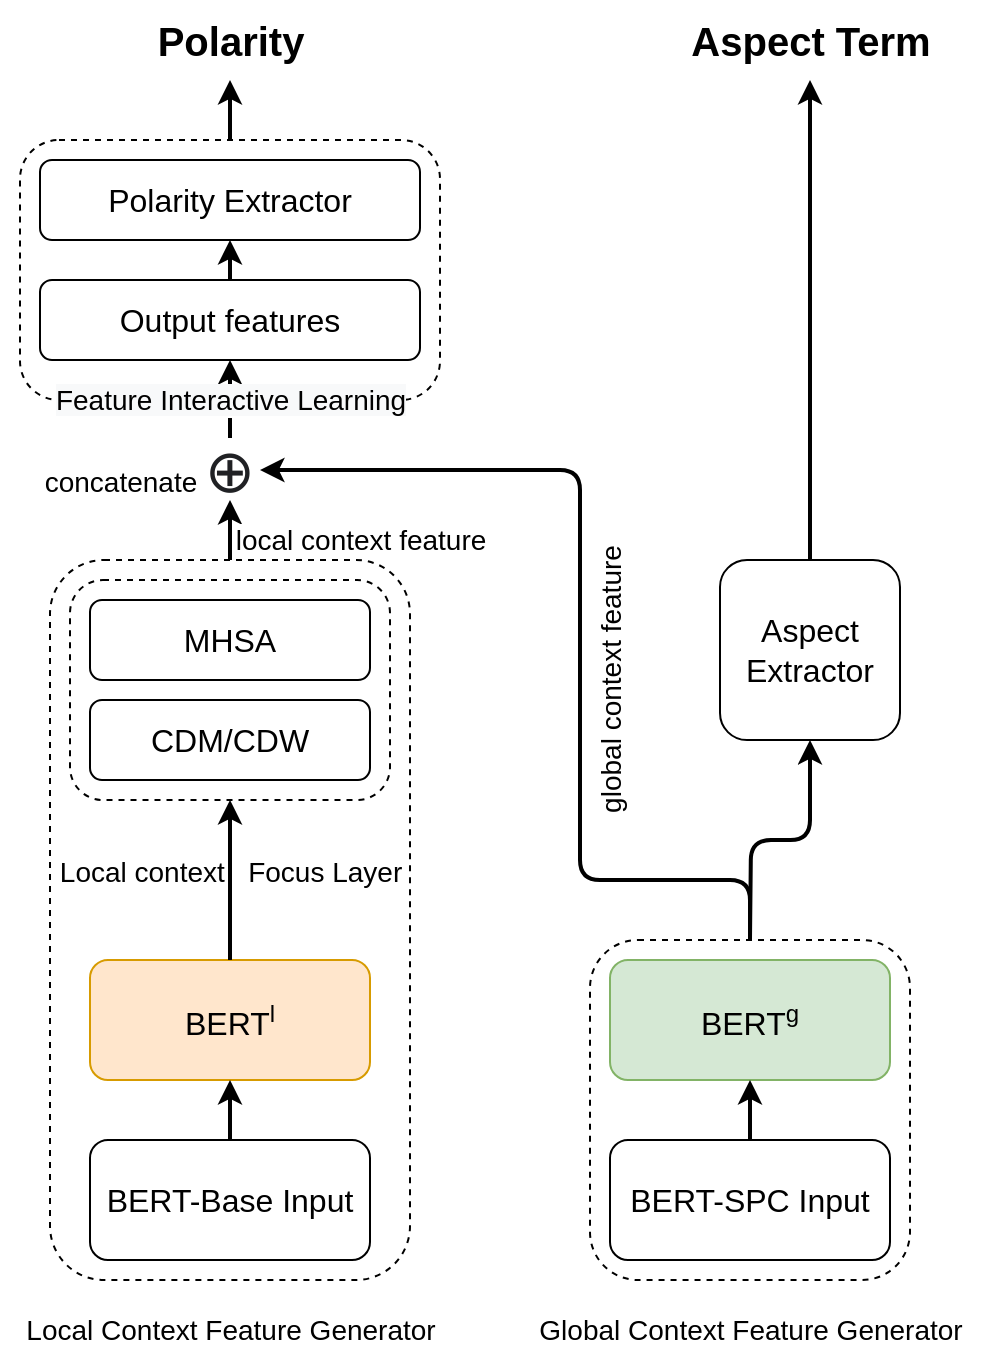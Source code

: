 <mxfile version="20.2.7" type="github">
  <diagram id="S_zyglWxiq05939B7iMg" name="第 1 页">
    <mxGraphModel dx="1426" dy="1938" grid="1" gridSize="10" guides="1" tooltips="1" connect="1" arrows="1" fold="1" page="1" pageScale="1" pageWidth="827" pageHeight="1169" math="0" shadow="0">
      <root>
        <mxCell id="0" />
        <mxCell id="1" parent="0" />
        <mxCell id="8mhyo6az43vuWWTLtNTB-46" value="" style="edgeStyle=orthogonalEdgeStyle;rounded=1;orthogonalLoop=1;jettySize=auto;html=1;fontSize=20;strokeWidth=2;" edge="1" parent="1" source="8mhyo6az43vuWWTLtNTB-38" target="8mhyo6az43vuWWTLtNTB-45">
          <mxGeometry relative="1" as="geometry" />
        </mxCell>
        <mxCell id="8mhyo6az43vuWWTLtNTB-38" value="" style="rounded=1;whiteSpace=wrap;html=1;glass=0;fontSize=14;fillColor=none;dashed=1;" vertex="1" parent="1">
          <mxGeometry x="200" y="60" width="210" height="130" as="geometry" />
        </mxCell>
        <mxCell id="8mhyo6az43vuWWTLtNTB-20" value="" style="group" vertex="1" connectable="0" parent="1">
          <mxGeometry x="190" y="270" width="230" height="400" as="geometry" />
        </mxCell>
        <mxCell id="8mhyo6az43vuWWTLtNTB-14" value="" style="rounded=1;whiteSpace=wrap;html=1;dashed=1;fontSize=16;fillColor=none;" vertex="1" parent="8mhyo6az43vuWWTLtNTB-20">
          <mxGeometry x="25" width="180" height="360" as="geometry" />
        </mxCell>
        <mxCell id="8mhyo6az43vuWWTLtNTB-3" value="&lt;font style=&quot;font-size: 16px;&quot;&gt;BERT-Base Input&lt;/font&gt;" style="rounded=1;whiteSpace=wrap;html=1;" vertex="1" parent="8mhyo6az43vuWWTLtNTB-20">
          <mxGeometry x="45" y="290" width="140" height="60" as="geometry" />
        </mxCell>
        <mxCell id="8mhyo6az43vuWWTLtNTB-4" value="BERT&lt;sup style=&quot;&quot;&gt;&lt;font style=&quot;font-size: 12px;&quot;&gt;l&lt;/font&gt;&lt;/sup&gt;" style="rounded=1;whiteSpace=wrap;html=1;fontSize=16;fillColor=#ffe6cc;strokeColor=#d79b00;" vertex="1" parent="8mhyo6az43vuWWTLtNTB-20">
          <mxGeometry x="45" y="200" width="140" height="60" as="geometry" />
        </mxCell>
        <mxCell id="8mhyo6az43vuWWTLtNTB-12" value="" style="edgeStyle=orthogonalEdgeStyle;rounded=0;orthogonalLoop=1;jettySize=auto;html=1;fontSize=16;strokeWidth=2;" edge="1" parent="8mhyo6az43vuWWTLtNTB-20" source="8mhyo6az43vuWWTLtNTB-3" target="8mhyo6az43vuWWTLtNTB-4">
          <mxGeometry relative="1" as="geometry" />
        </mxCell>
        <mxCell id="8mhyo6az43vuWWTLtNTB-6" value="&lt;font style=&quot;font-size: 16px;&quot;&gt;CDM/CDW&lt;/font&gt;" style="rounded=1;whiteSpace=wrap;html=1;fontSize=12;" vertex="1" parent="8mhyo6az43vuWWTLtNTB-20">
          <mxGeometry x="45" y="70" width="140" height="40" as="geometry" />
        </mxCell>
        <mxCell id="8mhyo6az43vuWWTLtNTB-7" value="&lt;font style=&quot;font-size: 16px;&quot;&gt;MHSA&lt;/font&gt;" style="rounded=1;whiteSpace=wrap;html=1;fontSize=12;" vertex="1" parent="8mhyo6az43vuWWTLtNTB-20">
          <mxGeometry x="45" y="20" width="140" height="40" as="geometry" />
        </mxCell>
        <mxCell id="8mhyo6az43vuWWTLtNTB-8" value="" style="rounded=1;whiteSpace=wrap;html=1;fontSize=16;fillColor=none;dashed=1;" vertex="1" parent="8mhyo6az43vuWWTLtNTB-20">
          <mxGeometry x="35" y="10" width="160" height="110" as="geometry" />
        </mxCell>
        <mxCell id="8mhyo6az43vuWWTLtNTB-11" value="" style="edgeStyle=orthogonalEdgeStyle;rounded=0;orthogonalLoop=1;jettySize=auto;html=1;fontSize=16;strokeWidth=2;" edge="1" parent="8mhyo6az43vuWWTLtNTB-20" source="8mhyo6az43vuWWTLtNTB-4" target="8mhyo6az43vuWWTLtNTB-8">
          <mxGeometry relative="1" as="geometry" />
        </mxCell>
        <mxCell id="8mhyo6az43vuWWTLtNTB-9" value="&lt;font style=&quot;font-size: 14px;&quot;&gt;Local context&amp;nbsp; &amp;nbsp;Focus Layer&lt;/font&gt;" style="text;html=1;align=center;verticalAlign=middle;resizable=0;points=[];autosize=1;strokeColor=none;fillColor=none;fontSize=16;" vertex="1" parent="8mhyo6az43vuWWTLtNTB-20">
          <mxGeometry x="20" y="140" width="190" height="30" as="geometry" />
        </mxCell>
        <mxCell id="8mhyo6az43vuWWTLtNTB-17" value="Local Context Feature Generator" style="text;html=1;align=center;verticalAlign=middle;resizable=0;points=[];autosize=1;strokeColor=none;fillColor=none;fontSize=14;" vertex="1" parent="8mhyo6az43vuWWTLtNTB-20">
          <mxGeometry y="370" width="230" height="30" as="geometry" />
        </mxCell>
        <mxCell id="8mhyo6az43vuWWTLtNTB-21" value="" style="group" vertex="1" connectable="0" parent="1">
          <mxGeometry x="445" y="460" width="240" height="210" as="geometry" />
        </mxCell>
        <mxCell id="8mhyo6az43vuWWTLtNTB-18" value="" style="rounded=1;whiteSpace=wrap;html=1;dashed=1;fontSize=14;fillColor=none;" vertex="1" parent="8mhyo6az43vuWWTLtNTB-21">
          <mxGeometry x="40" width="160" height="170" as="geometry" />
        </mxCell>
        <mxCell id="8mhyo6az43vuWWTLtNTB-2" value="&lt;font style=&quot;font-size: 16px;&quot;&gt;BERT-SPC Input&lt;/font&gt;" style="rounded=1;whiteSpace=wrap;html=1;" vertex="1" parent="8mhyo6az43vuWWTLtNTB-21">
          <mxGeometry x="50" y="100" width="140" height="60" as="geometry" />
        </mxCell>
        <mxCell id="8mhyo6az43vuWWTLtNTB-5" value="BERT&lt;sup&gt;&lt;font style=&quot;font-size: 12px;&quot;&gt;g&lt;/font&gt;&lt;/sup&gt;" style="rounded=1;whiteSpace=wrap;html=1;fontSize=16;fillColor=#d5e8d4;strokeColor=#82b366;" vertex="1" parent="8mhyo6az43vuWWTLtNTB-21">
          <mxGeometry x="50" y="10" width="140" height="60" as="geometry" />
        </mxCell>
        <mxCell id="8mhyo6az43vuWWTLtNTB-13" value="" style="edgeStyle=orthogonalEdgeStyle;rounded=0;orthogonalLoop=1;jettySize=auto;html=1;fontSize=16;strokeWidth=2;" edge="1" parent="8mhyo6az43vuWWTLtNTB-21" source="8mhyo6az43vuWWTLtNTB-2" target="8mhyo6az43vuWWTLtNTB-5">
          <mxGeometry relative="1" as="geometry" />
        </mxCell>
        <mxCell id="8mhyo6az43vuWWTLtNTB-19" value="Global Context Feature Generator" style="text;html=1;align=center;verticalAlign=middle;resizable=0;points=[];autosize=1;strokeColor=none;fillColor=none;fontSize=14;" vertex="1" parent="8mhyo6az43vuWWTLtNTB-21">
          <mxGeometry y="180" width="240" height="30" as="geometry" />
        </mxCell>
        <mxCell id="8mhyo6az43vuWWTLtNTB-48" style="edgeStyle=orthogonalEdgeStyle;rounded=1;orthogonalLoop=1;jettySize=auto;html=1;fontSize=20;strokeWidth=2;" edge="1" parent="1" source="8mhyo6az43vuWWTLtNTB-22" target="8mhyo6az43vuWWTLtNTB-44">
          <mxGeometry relative="1" as="geometry" />
        </mxCell>
        <mxCell id="8mhyo6az43vuWWTLtNTB-22" value="&lt;font style=&quot;font-size: 16px;&quot;&gt;Aspect&lt;br&gt;Extractor&lt;/font&gt;" style="rounded=1;whiteSpace=wrap;html=1;fontSize=14;" vertex="1" parent="1">
          <mxGeometry x="550" y="270" width="90" height="90" as="geometry" />
        </mxCell>
        <mxCell id="8mhyo6az43vuWWTLtNTB-23" style="edgeStyle=orthogonalEdgeStyle;orthogonalLoop=1;jettySize=auto;html=1;entryX=0.5;entryY=1;entryDx=0;entryDy=0;fontSize=14;strokeWidth=2;rounded=1;" edge="1" parent="1" target="8mhyo6az43vuWWTLtNTB-22">
          <mxGeometry relative="1" as="geometry">
            <mxPoint x="565" y="460" as="sourcePoint" />
          </mxGeometry>
        </mxCell>
        <mxCell id="8mhyo6az43vuWWTLtNTB-35" value="" style="edgeStyle=orthogonalEdgeStyle;rounded=1;orthogonalLoop=1;jettySize=auto;html=1;fontSize=14;strokeWidth=2;" edge="1" parent="1" source="8mhyo6az43vuWWTLtNTB-25" target="8mhyo6az43vuWWTLtNTB-34">
          <mxGeometry relative="1" as="geometry" />
        </mxCell>
        <mxCell id="8mhyo6az43vuWWTLtNTB-43" value="&lt;span style=&quot;background-color: rgb(248, 249, 250);&quot;&gt;Feature Interactive Learning&lt;/span&gt;" style="edgeLabel;html=1;align=center;verticalAlign=middle;resizable=0;points=[];fontSize=14;" vertex="1" connectable="0" parent="8mhyo6az43vuWWTLtNTB-35">
          <mxGeometry x="0.36" relative="1" as="geometry">
            <mxPoint y="7" as="offset" />
          </mxGeometry>
        </mxCell>
        <mxCell id="8mhyo6az43vuWWTLtNTB-25" value="&lt;meta charset=&quot;utf-8&quot; style=&quot;font-size: 30px;&quot;&gt;&lt;span style=&quot;color: rgb(32, 33, 36); font-family: arial, sans-serif; font-size: 30px; font-style: normal; font-variant-ligatures: normal; font-variant-caps: normal; font-weight: 400; letter-spacing: normal; orphans: 2; text-indent: 0px; text-transform: none; widows: 2; word-spacing: 0px; -webkit-text-stroke-width: 0px; background-color: rgb(255, 255, 255); text-decoration-thickness: initial; text-decoration-style: initial; text-decoration-color: initial; float: none; display: inline !important;&quot;&gt;⊕&lt;/span&gt;" style="text;whiteSpace=wrap;html=1;fontSize=30;align=center;verticalAlign=middle;" vertex="1" parent="1">
          <mxGeometry x="290" y="210" width="30" height="30" as="geometry" />
        </mxCell>
        <mxCell id="8mhyo6az43vuWWTLtNTB-27" value="" style="edgeStyle=orthogonalEdgeStyle;curved=1;orthogonalLoop=1;jettySize=auto;html=1;fontSize=30;strokeWidth=2;" edge="1" parent="1" source="8mhyo6az43vuWWTLtNTB-14" target="8mhyo6az43vuWWTLtNTB-25">
          <mxGeometry relative="1" as="geometry" />
        </mxCell>
        <mxCell id="8mhyo6az43vuWWTLtNTB-28" value="&lt;font style=&quot;font-size: 14px;&quot;&gt;concatenate&lt;/font&gt;" style="text;html=1;align=center;verticalAlign=middle;resizable=0;points=[];autosize=1;strokeColor=none;fillColor=none;fontSize=30;" vertex="1" parent="1">
          <mxGeometry x="200" y="200" width="100" height="50" as="geometry" />
        </mxCell>
        <mxCell id="8mhyo6az43vuWWTLtNTB-31" style="edgeStyle=orthogonalEdgeStyle;orthogonalLoop=1;jettySize=auto;html=1;entryX=1;entryY=0.5;entryDx=0;entryDy=0;fontSize=14;strokeWidth=2;rounded=1;exitX=0.5;exitY=0;exitDx=0;exitDy=0;" edge="1" parent="1" source="8mhyo6az43vuWWTLtNTB-18" target="8mhyo6az43vuWWTLtNTB-25">
          <mxGeometry relative="1" as="geometry">
            <Array as="points">
              <mxPoint x="565" y="430" />
              <mxPoint x="480" y="430" />
              <mxPoint x="480" y="225" />
            </Array>
          </mxGeometry>
        </mxCell>
        <mxCell id="8mhyo6az43vuWWTLtNTB-32" value="global context feature" style="edgeLabel;html=1;align=center;verticalAlign=middle;resizable=0;points=[];fontSize=14;horizontal=0;" vertex="1" connectable="0" parent="8mhyo6az43vuWWTLtNTB-31">
          <mxGeometry x="0.096" y="-1" relative="1" as="geometry">
            <mxPoint x="14" y="48" as="offset" />
          </mxGeometry>
        </mxCell>
        <mxCell id="8mhyo6az43vuWWTLtNTB-33" value="local context feature" style="edgeLabel;html=1;align=center;verticalAlign=middle;resizable=0;points=[];fontSize=14;horizontal=1;" vertex="1" connectable="0" parent="1">
          <mxGeometry x="370" y="260" as="geometry" />
        </mxCell>
        <mxCell id="8mhyo6az43vuWWTLtNTB-37" value="" style="edgeStyle=orthogonalEdgeStyle;rounded=1;orthogonalLoop=1;jettySize=auto;html=1;fontSize=14;strokeWidth=2;" edge="1" parent="1" source="8mhyo6az43vuWWTLtNTB-34" target="8mhyo6az43vuWWTLtNTB-36">
          <mxGeometry relative="1" as="geometry" />
        </mxCell>
        <mxCell id="8mhyo6az43vuWWTLtNTB-34" value="Output features" style="rounded=1;whiteSpace=wrap;html=1;fontSize=16;glass=0;" vertex="1" parent="1">
          <mxGeometry x="210" y="130" width="190" height="40" as="geometry" />
        </mxCell>
        <mxCell id="8mhyo6az43vuWWTLtNTB-36" value="Polarity Extractor" style="rounded=1;whiteSpace=wrap;html=1;fontSize=16;glass=0;" vertex="1" parent="1">
          <mxGeometry x="210" y="70" width="190" height="40" as="geometry" />
        </mxCell>
        <mxCell id="8mhyo6az43vuWWTLtNTB-44" value="&lt;font style=&quot;font-size: 20px;&quot;&gt;&lt;b&gt;Aspect Term&lt;/b&gt;&lt;/font&gt;" style="text;html=1;align=center;verticalAlign=middle;resizable=0;points=[];autosize=1;strokeColor=none;fillColor=none;fontSize=14;" vertex="1" parent="1">
          <mxGeometry x="525" y="-10" width="140" height="40" as="geometry" />
        </mxCell>
        <mxCell id="8mhyo6az43vuWWTLtNTB-45" value="&lt;font style=&quot;font-size: 20px;&quot;&gt;&lt;b&gt;Polarity&lt;/b&gt;&lt;/font&gt;" style="text;html=1;align=center;verticalAlign=middle;resizable=0;points=[];autosize=1;strokeColor=none;fillColor=none;fontSize=14;" vertex="1" parent="1">
          <mxGeometry x="255" y="-10" width="100" height="40" as="geometry" />
        </mxCell>
      </root>
    </mxGraphModel>
  </diagram>
</mxfile>
